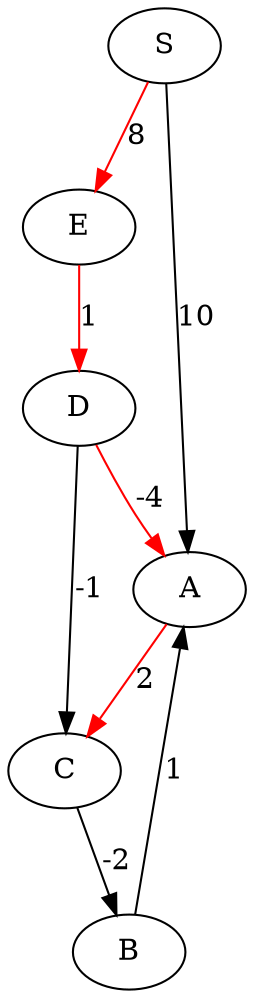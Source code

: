 digraph {
	S -> E [label=8 color=red]
	S -> A [label=10]
	E -> D [label=1 color=red]
	A -> C [label=2 color=red]
	D -> A [label=-4 color=red]
	D -> C [label=-1]
	B -> A [label=1]
	C -> B [label=-2]
}
